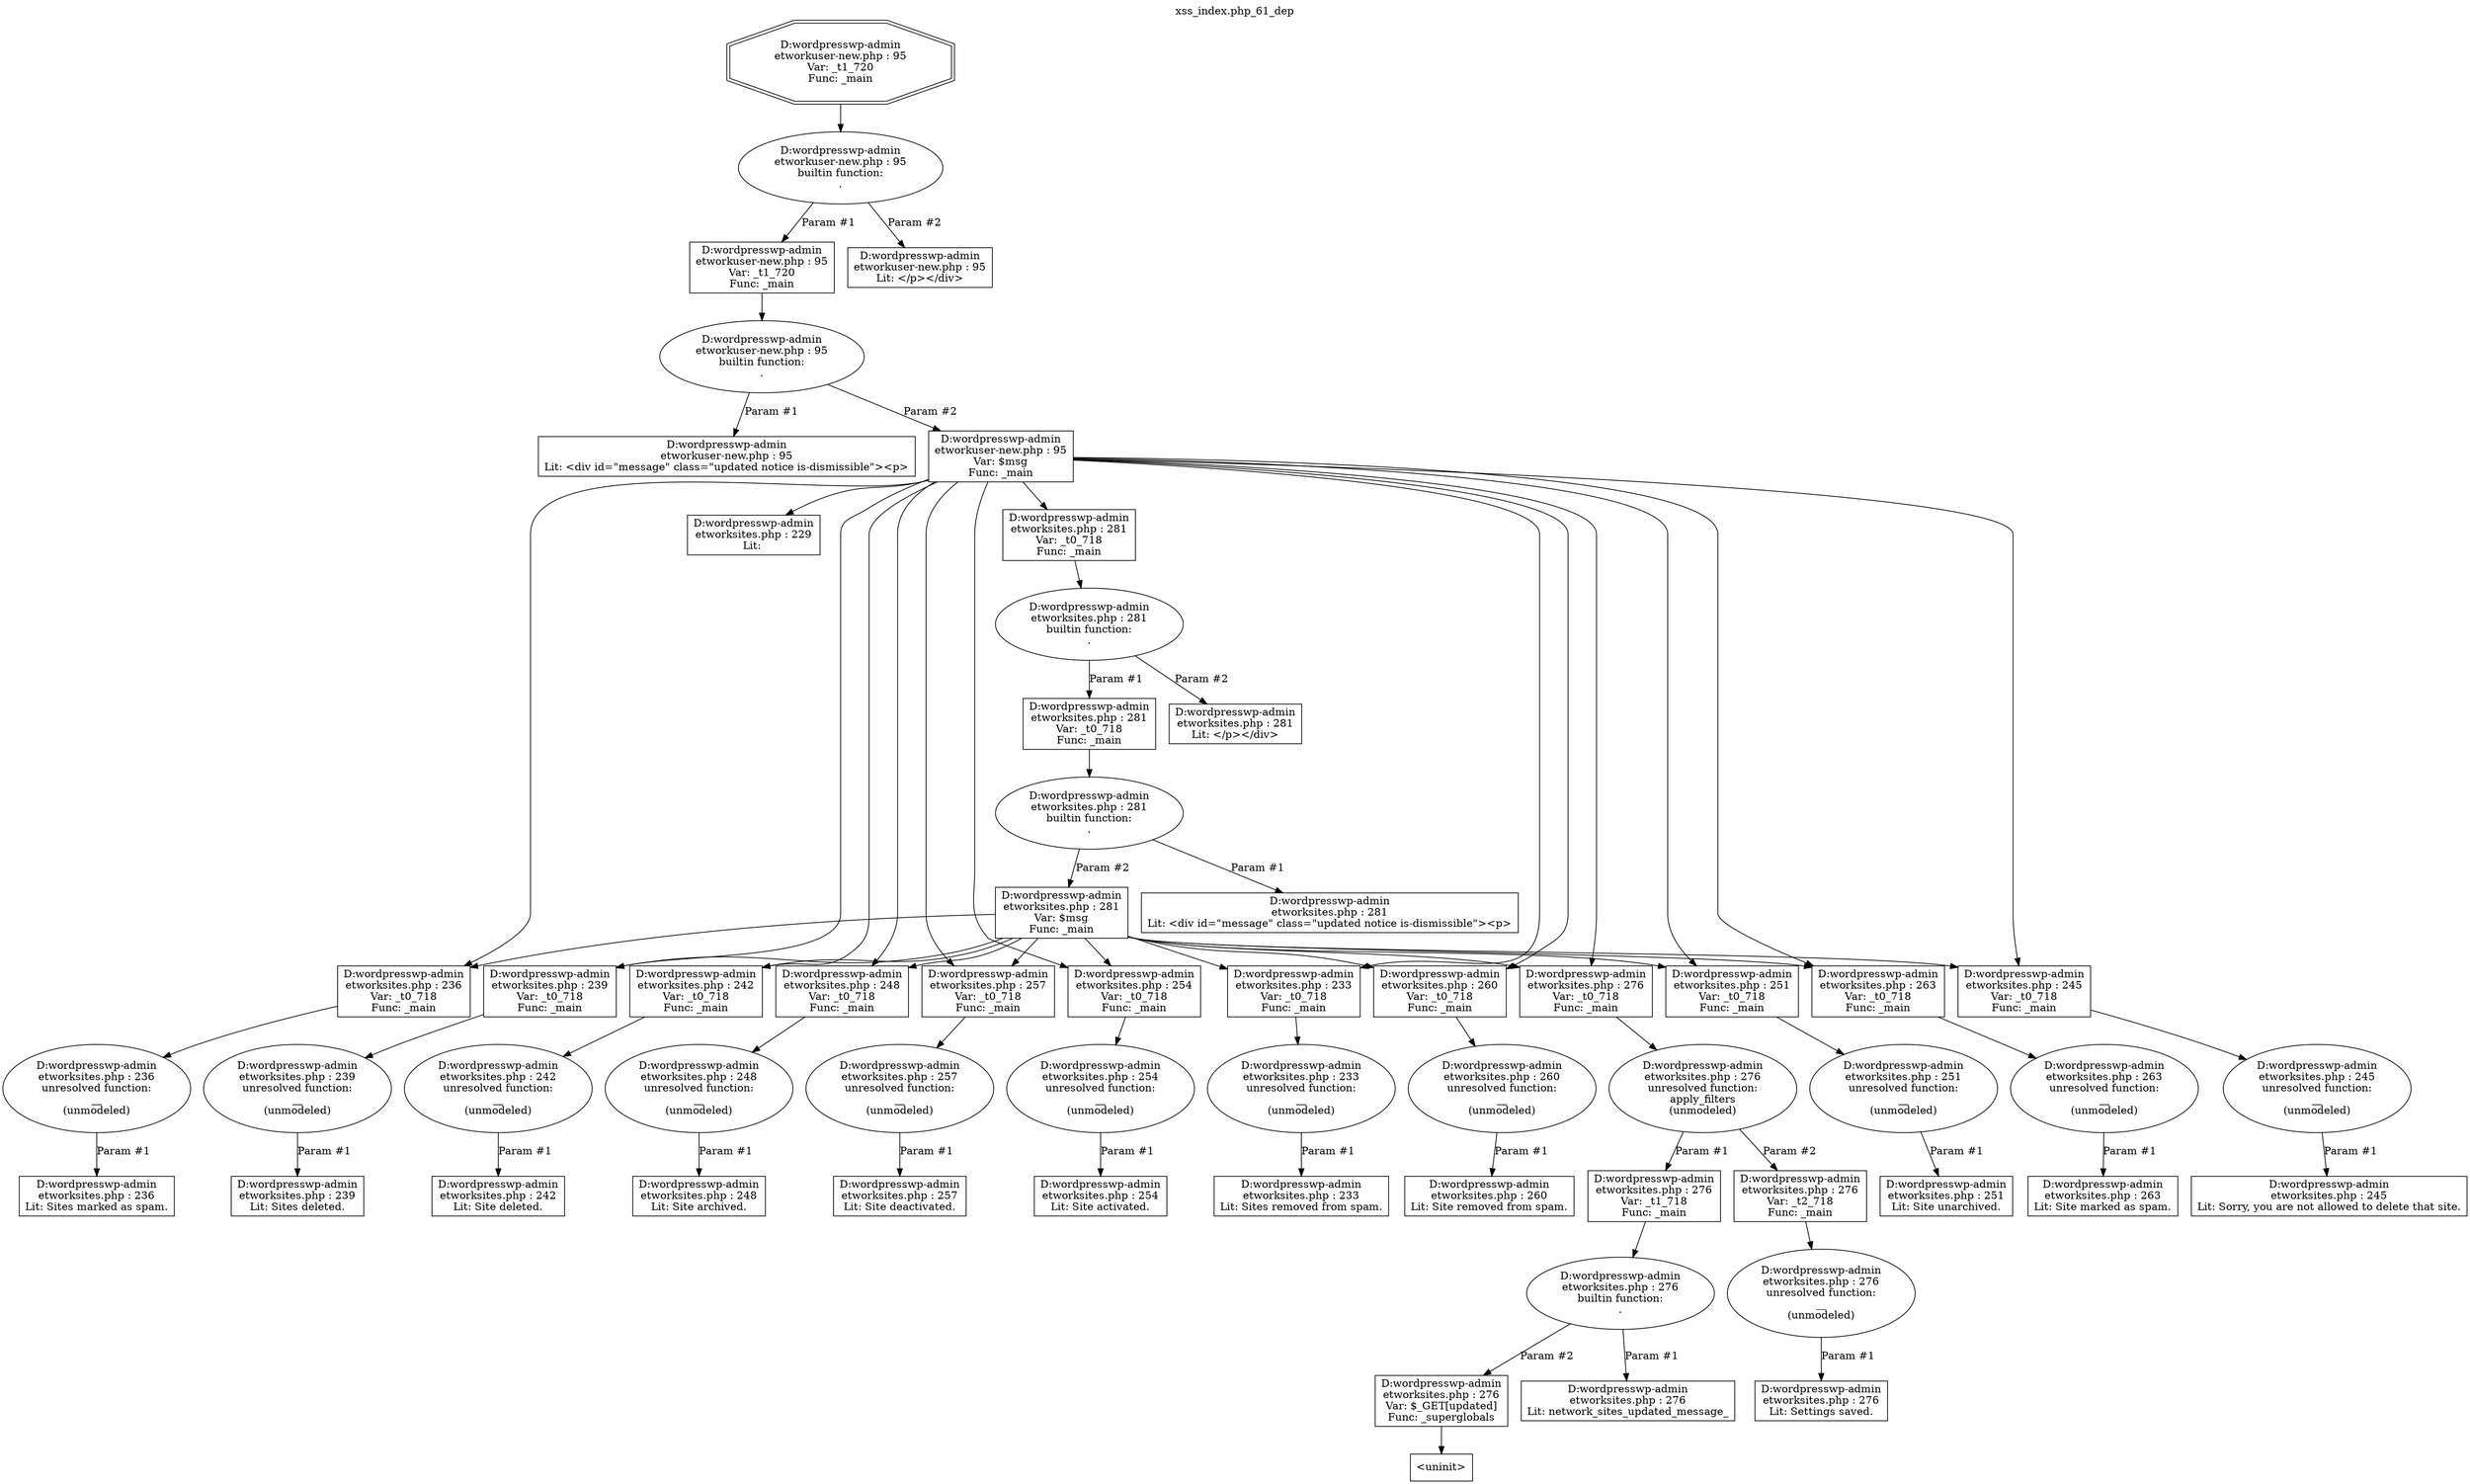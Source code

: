digraph cfg {
  label="xss_index.php_61_dep";
  labelloc=t;
  n1 [shape=doubleoctagon, label="D:\wordpress\wp-admin\network\user-new.php : 95\nVar: _t1_720\nFunc: _main\n"];
  n2 [shape=ellipse, label="D:\wordpress\wp-admin\network\user-new.php : 95\nbuiltin function:\n.\n"];
  n3 [shape=box, label="D:\wordpress\wp-admin\network\user-new.php : 95\nVar: _t1_720\nFunc: _main\n"];
  n4 [shape=ellipse, label="D:\wordpress\wp-admin\network\user-new.php : 95\nbuiltin function:\n.\n"];
  n5 [shape=box, label="D:\wordpress\wp-admin\network\user-new.php : 95\nLit: <div id=\"message\" class=\"updated notice is-dismissible\"><p>\n"];
  n6 [shape=box, label="D:\wordpress\wp-admin\network\user-new.php : 95\nVar: $msg\nFunc: _main\n"];
  n7 [shape=box, label="D:\wordpress\wp-admin\network\sites.php : 257\nVar: _t0_718\nFunc: _main\n"];
  n8 [shape=ellipse, label="D:\wordpress\wp-admin\network\sites.php : 257\nunresolved function:\n__\n(unmodeled)\n"];
  n9 [shape=box, label="D:\wordpress\wp-admin\network\sites.php : 257\nLit: Site deactivated.\n"];
  n10 [shape=box, label="D:\wordpress\wp-admin\network\sites.php : 229\nLit: \n"];
  n11 [shape=box, label="D:\wordpress\wp-admin\network\sites.php : 236\nVar: _t0_718\nFunc: _main\n"];
  n12 [shape=ellipse, label="D:\wordpress\wp-admin\network\sites.php : 236\nunresolved function:\n__\n(unmodeled)\n"];
  n13 [shape=box, label="D:\wordpress\wp-admin\network\sites.php : 236\nLit: Sites marked as spam.\n"];
  n14 [shape=box, label="D:\wordpress\wp-admin\network\sites.php : 254\nVar: _t0_718\nFunc: _main\n"];
  n15 [shape=ellipse, label="D:\wordpress\wp-admin\network\sites.php : 254\nunresolved function:\n__\n(unmodeled)\n"];
  n16 [shape=box, label="D:\wordpress\wp-admin\network\sites.php : 254\nLit: Site activated.\n"];
  n17 [shape=box, label="D:\wordpress\wp-admin\network\sites.php : 242\nVar: _t0_718\nFunc: _main\n"];
  n18 [shape=ellipse, label="D:\wordpress\wp-admin\network\sites.php : 242\nunresolved function:\n__\n(unmodeled)\n"];
  n19 [shape=box, label="D:\wordpress\wp-admin\network\sites.php : 242\nLit: Site deleted.\n"];
  n20 [shape=box, label="D:\wordpress\wp-admin\network\sites.php : 239\nVar: _t0_718\nFunc: _main\n"];
  n21 [shape=ellipse, label="D:\wordpress\wp-admin\network\sites.php : 239\nunresolved function:\n__\n(unmodeled)\n"];
  n22 [shape=box, label="D:\wordpress\wp-admin\network\sites.php : 239\nLit: Sites deleted.\n"];
  n23 [shape=box, label="D:\wordpress\wp-admin\network\sites.php : 248\nVar: _t0_718\nFunc: _main\n"];
  n24 [shape=ellipse, label="D:\wordpress\wp-admin\network\sites.php : 248\nunresolved function:\n__\n(unmodeled)\n"];
  n25 [shape=box, label="D:\wordpress\wp-admin\network\sites.php : 248\nLit: Site archived.\n"];
  n26 [shape=box, label="D:\wordpress\wp-admin\network\sites.php : 251\nVar: _t0_718\nFunc: _main\n"];
  n27 [shape=ellipse, label="D:\wordpress\wp-admin\network\sites.php : 251\nunresolved function:\n__\n(unmodeled)\n"];
  n28 [shape=box, label="D:\wordpress\wp-admin\network\sites.php : 251\nLit: Site unarchived.\n"];
  n29 [shape=box, label="D:\wordpress\wp-admin\network\sites.php : 276\nVar: _t0_718\nFunc: _main\n"];
  n30 [shape=ellipse, label="D:\wordpress\wp-admin\network\sites.php : 276\nunresolved function:\napply_filters\n(unmodeled)\n"];
  n31 [shape=box, label="D:\wordpress\wp-admin\network\sites.php : 276\nVar: _t1_718\nFunc: _main\n"];
  n32 [shape=ellipse, label="D:\wordpress\wp-admin\network\sites.php : 276\nbuiltin function:\n.\n"];
  n33 [shape=box, label="D:\wordpress\wp-admin\network\sites.php : 276\nLit: network_sites_updated_message_\n"];
  n34 [shape=box, label="D:\wordpress\wp-admin\network\sites.php : 276\nVar: $_GET[updated]\nFunc: _superglobals\n"];
  n35 [shape=box, label="<uninit>"];
  n36 [shape=box, label="D:\wordpress\wp-admin\network\sites.php : 276\nVar: _t2_718\nFunc: _main\n"];
  n37 [shape=ellipse, label="D:\wordpress\wp-admin\network\sites.php : 276\nunresolved function:\n__\n(unmodeled)\n"];
  n38 [shape=box, label="D:\wordpress\wp-admin\network\sites.php : 276\nLit: Settings saved.\n"];
  n39 [shape=box, label="D:\wordpress\wp-admin\network\sites.php : 263\nVar: _t0_718\nFunc: _main\n"];
  n40 [shape=ellipse, label="D:\wordpress\wp-admin\network\sites.php : 263\nunresolved function:\n__\n(unmodeled)\n"];
  n41 [shape=box, label="D:\wordpress\wp-admin\network\sites.php : 263\nLit: Site marked as spam.\n"];
  n42 [shape=box, label="D:\wordpress\wp-admin\network\sites.php : 281\nVar: _t0_718\nFunc: _main\n"];
  n43 [shape=ellipse, label="D:\wordpress\wp-admin\network\sites.php : 281\nbuiltin function:\n.\n"];
  n44 [shape=box, label="D:\wordpress\wp-admin\network\sites.php : 281\nVar: _t0_718\nFunc: _main\n"];
  n45 [shape=ellipse, label="D:\wordpress\wp-admin\network\sites.php : 281\nbuiltin function:\n.\n"];
  n46 [shape=box, label="D:\wordpress\wp-admin\network\sites.php : 281\nLit: <div id=\"message\" class=\"updated notice is-dismissible\"><p>\n"];
  n47 [shape=box, label="D:\wordpress\wp-admin\network\sites.php : 281\nVar: $msg\nFunc: _main\n"];
  n48 [shape=box, label="D:\wordpress\wp-admin\network\sites.php : 260\nVar: _t0_718\nFunc: _main\n"];
  n49 [shape=ellipse, label="D:\wordpress\wp-admin\network\sites.php : 260\nunresolved function:\n__\n(unmodeled)\n"];
  n50 [shape=box, label="D:\wordpress\wp-admin\network\sites.php : 260\nLit: Site removed from spam.\n"];
  n51 [shape=box, label="D:\wordpress\wp-admin\network\sites.php : 233\nVar: _t0_718\nFunc: _main\n"];
  n52 [shape=ellipse, label="D:\wordpress\wp-admin\network\sites.php : 233\nunresolved function:\n__\n(unmodeled)\n"];
  n53 [shape=box, label="D:\wordpress\wp-admin\network\sites.php : 233\nLit: Sites removed from spam.\n"];
  n54 [shape=box, label="D:\wordpress\wp-admin\network\sites.php : 245\nVar: _t0_718\nFunc: _main\n"];
  n55 [shape=ellipse, label="D:\wordpress\wp-admin\network\sites.php : 245\nunresolved function:\n__\n(unmodeled)\n"];
  n56 [shape=box, label="D:\wordpress\wp-admin\network\sites.php : 245\nLit: Sorry, you are not allowed to delete that site.\n"];
  n57 [shape=box, label="D:\wordpress\wp-admin\network\sites.php : 281\nLit: </p></div>\n"];
  n58 [shape=box, label="D:\wordpress\wp-admin\network\user-new.php : 95\nLit: </p></div>\n"];
  n1 -> n2;
  n3 -> n4;
  n4 -> n5[label="Param #1"];
  n4 -> n6[label="Param #2"];
  n7 -> n8;
  n8 -> n9[label="Param #1"];
  n6 -> n7;
  n6 -> n10;
  n6 -> n11;
  n6 -> n14;
  n6 -> n17;
  n6 -> n20;
  n6 -> n23;
  n6 -> n26;
  n6 -> n29;
  n6 -> n39;
  n6 -> n42;
  n6 -> n48;
  n6 -> n51;
  n6 -> n54;
  n11 -> n12;
  n12 -> n13[label="Param #1"];
  n14 -> n15;
  n15 -> n16[label="Param #1"];
  n17 -> n18;
  n18 -> n19[label="Param #1"];
  n20 -> n21;
  n21 -> n22[label="Param #1"];
  n23 -> n24;
  n24 -> n25[label="Param #1"];
  n26 -> n27;
  n27 -> n28[label="Param #1"];
  n29 -> n30;
  n31 -> n32;
  n32 -> n33[label="Param #1"];
  n32 -> n34[label="Param #2"];
  n34 -> n35;
  n30 -> n31[label="Param #1"];
  n30 -> n36[label="Param #2"];
  n36 -> n37;
  n37 -> n38[label="Param #1"];
  n39 -> n40;
  n40 -> n41[label="Param #1"];
  n42 -> n43;
  n44 -> n45;
  n45 -> n46[label="Param #1"];
  n45 -> n47[label="Param #2"];
  n47 -> n7;
  n47 -> n11;
  n47 -> n14;
  n47 -> n17;
  n47 -> n20;
  n47 -> n23;
  n47 -> n26;
  n47 -> n29;
  n47 -> n39;
  n47 -> n48;
  n47 -> n51;
  n47 -> n54;
  n48 -> n49;
  n49 -> n50[label="Param #1"];
  n51 -> n52;
  n52 -> n53[label="Param #1"];
  n54 -> n55;
  n55 -> n56[label="Param #1"];
  n43 -> n44[label="Param #1"];
  n43 -> n57[label="Param #2"];
  n2 -> n3[label="Param #1"];
  n2 -> n58[label="Param #2"];
}
